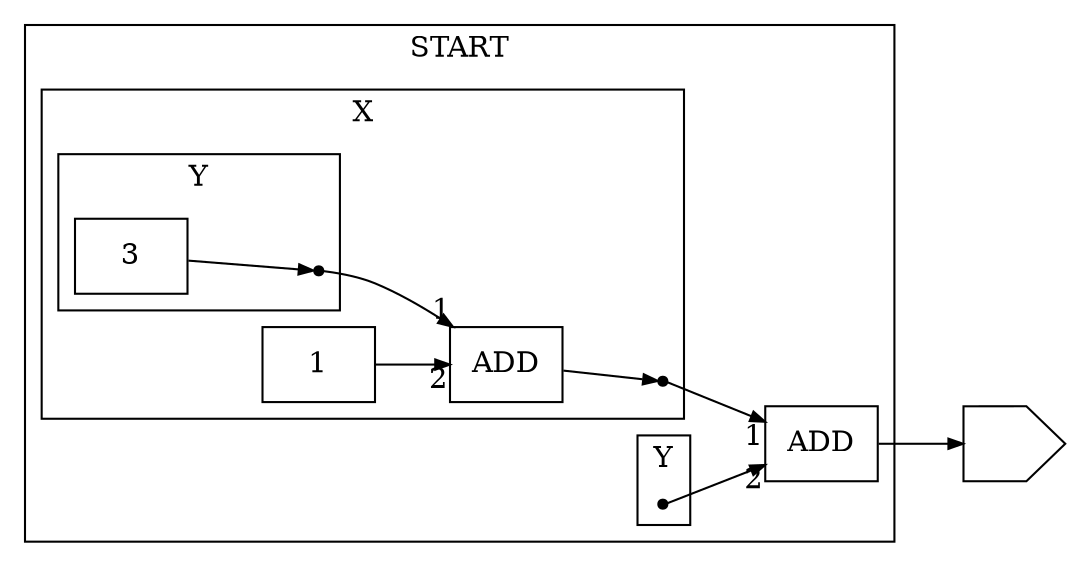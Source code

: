 digraph G {
	graph [rankdir=LR];
	node [label="\N"];
	edge [arrowsize="0.7", arrowtail=none];
	graph [bb="0,0,582,184"];
	{
		graph [rank=max];
		graph [bb=""];
		aa4 [label="", shape=house, orientation=270, pos="547,44", width="0.75", height="0.50"];
	}
	subgraph cluster0 {
		graph [label=START];
		graph [color=hot_pink];
		graph [fontcolor=hot_pink];
		graph [lp="42,174"];
		graph [bb="8,8,490,164"];
		node [shape=box];
		subgraph cluster1 {
			graph [label=X];
			graph [lp="49,166"];
			graph [bb="36,44,398,156"];
			{
				graph [rank=max];
				graph [lp=""];
				graph [bb=""];
				aa2 [label="", shape=point, pos="388,58", width="0.06", height="0.06"];
			}
			{
				graph [rank=min];
				graph [lp=""];
				graph [bb=""];
				aa8 [label=1, pos="211,70", width="0.75", height="0.50"];
			}
			subgraph cluster2 {
				graph [label=Y];
				graph [lp="77,158"];
				graph [bb="64,96,221,148"];
				{
					graph [rank=max];
					graph [lp=""];
					graph [bb=""];
					aa3 [label="", shape=point, pos="211,111", width="0.06", height="0.06"];
				}
				{
					graph [rank=min];
					graph [lp=""];
					graph [bb=""];
					aa9 [label=3, pos="119,122", width="0.75", height="0.50"];
				}
				aa9 -> aa3 [pos="e,209,111 146,119 166,116 194,113 206,111"];
			}
			op7 [label=ADD, pos="303,70", width="0.75", height="0.50"];
			op7 -> aa2 [pos="e,386,58 330,66 348,63 371,61 382,59"];
			aa3 -> op7 [headlabel=1, pos="e,279,88 213,111 218,111 229,111 238,109 251,105 263,98 274,92", head_lp="275,97"];
			aa8 -> op7 [headlabel=2, pos="e,276,70 238,70 248,70 259,70 269,70", head_lp="267,74"];
		}
		subgraph cluster3 {
			graph [label=Y];
			graph [lp="371,46"];
			graph [bb="358,16,398,36"];
			{
				graph [rank=max];
				graph [lp=""];
				graph [bb=""];
				aa6 [label="", shape=point, pos="388,26", width="0.06", height="0.06"];
			}
		}
		op5 [label=ADD, pos="455,44", width="0.75", height="0.50"];
		aa2 -> op5 [headlabel=1, pos="e,428,50 390,58 395,56 408,54 421,51", head_lp="420,55"];
		aa6 -> op5 [headlabel=2, pos="e,428,37 390,27 395,28 408,31 421,35", head_lp="418,39"];
	}
	op5 -> aa4 [pos="e,525,44 482,44 494,44 507,44 518,44"];
}
